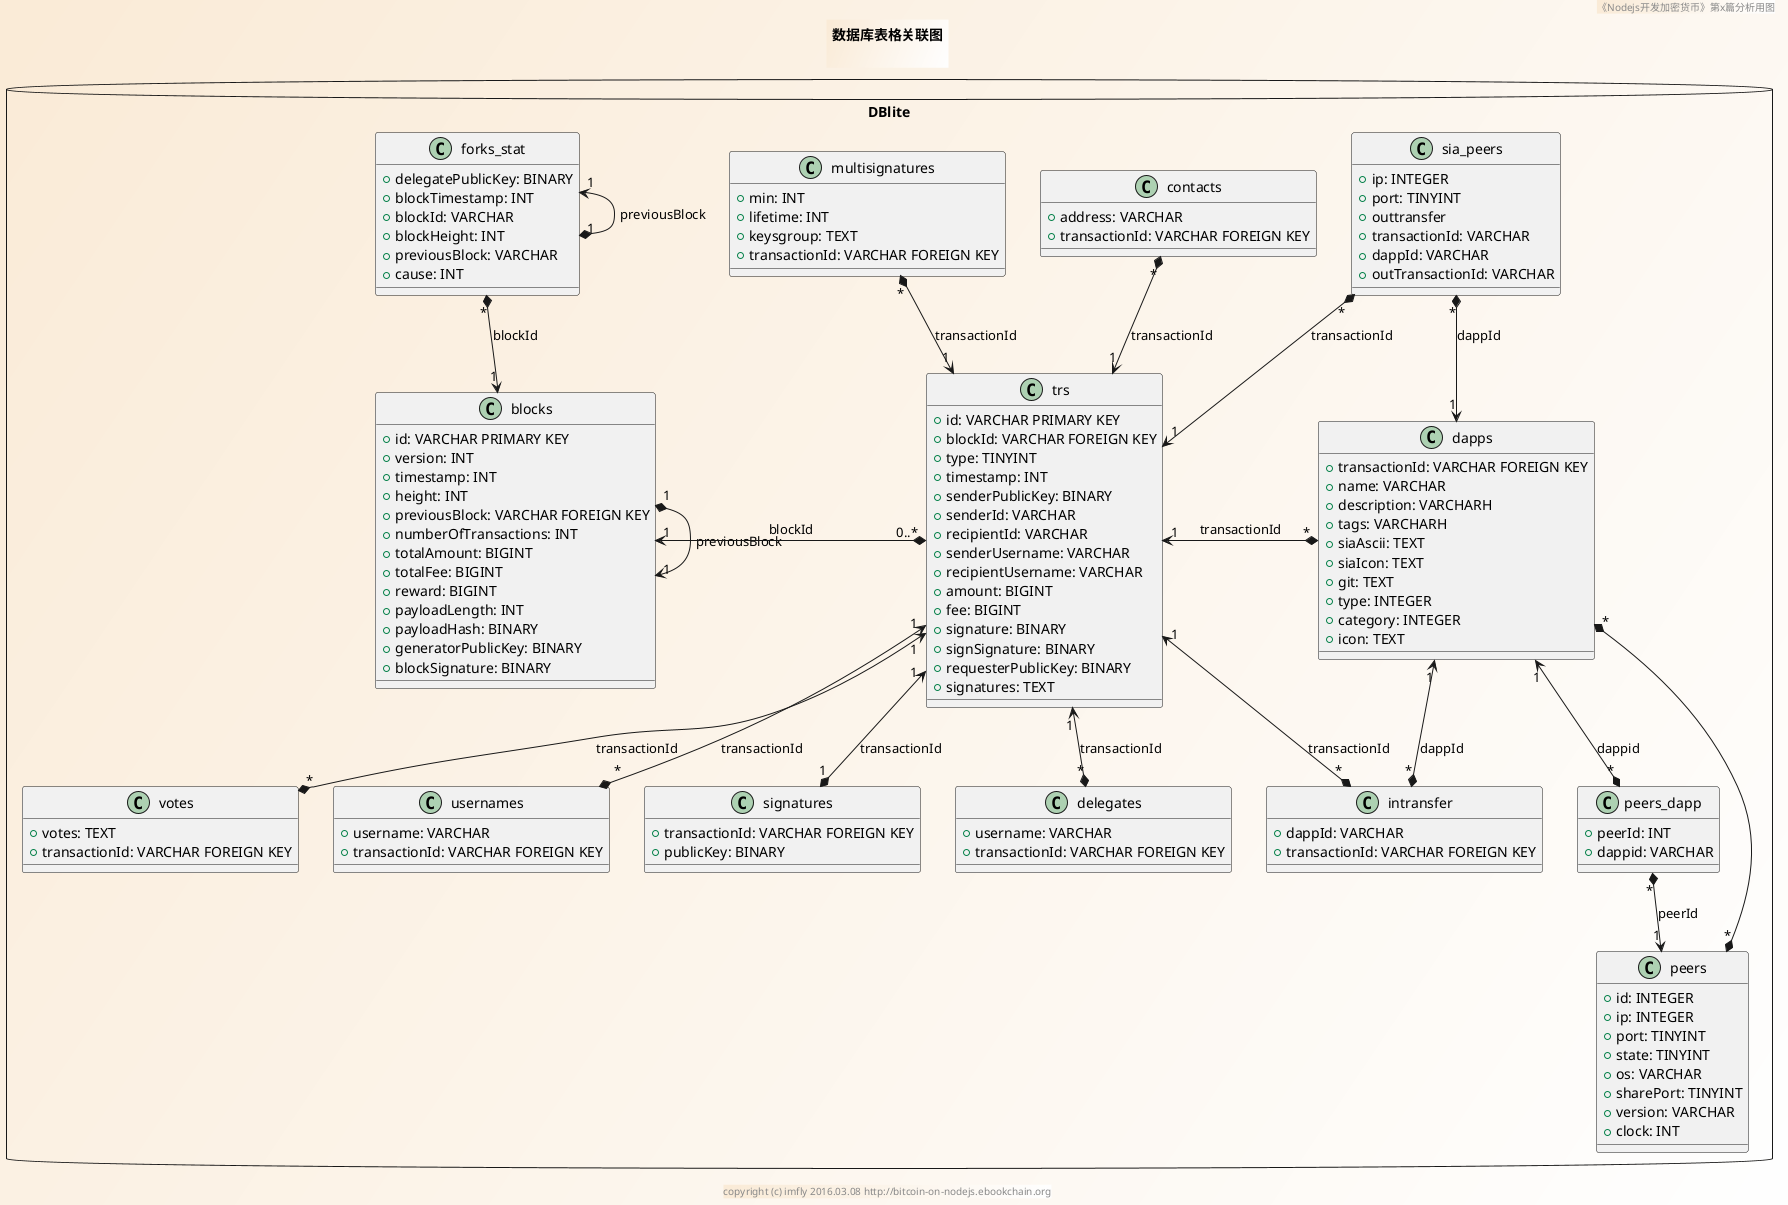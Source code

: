 @startuml ../../../styles/images/helpers/dblite/class.png
skinparam BorderColor #blue\9932CC
skinparam backgroundcolor AntiqueWhite/white

title
数据库表格关联图

end title
footer copyright (c) imfly 2016.03.08 http://bitcoin-on-nodejs.ebookchain.org
header 《Nodejs开发加密货币》第x篇分析用图

' modules/Peer.js
package DBlite <<Database>> {
  Class blocks {
    + id: VARCHAR PRIMARY KEY
    + version: INT
    + timestamp: INT
    + height: INT
    + previousBlock: VARCHAR FOREIGN KEY
    + numberOfTransactions: INT
    + totalAmount: BIGINT
    + totalFee: BIGINT
    + reward: BIGINT
    + payloadLength: INT
    + payloadHash: BINARY
    + generatorPublicKey: BINARY
    + blockSignature: BINARY
  }

  Class trs {
    +id: VARCHAR PRIMARY KEY
    +blockId: VARCHAR FOREIGN KEY
    +type: TINYINT
    +timestamp: INT
    +senderPublicKey: BINARY
    +senderId: VARCHAR
    +recipientId: VARCHAR
    +senderUsername: VARCHAR
    +recipientUsername: VARCHAR
    +amount: BIGINT
    +fee: BIGINT
    +signature: BINARY
    +signSignature: BINARY
    +requesterPublicKey: BINARY
    +signatures: TEXT
  }

  Class signatures {
    +transactionId: VARCHAR FOREIGN KEY
    +publicKey: BINARY
  }

  Class delegates {
    +username: VARCHAR
    +transactionId: VARCHAR FOREIGN KEY
  }

  Class votes {
    +votes: TEXT
    +transactionId: VARCHAR FOREIGN KEY
  }

  Class usernames {
    +username: VARCHAR
    +transactionId: VARCHAR FOREIGN KEY
  }

  Class contacts{
    +address: VARCHAR
    +transactionId: VARCHAR FOREIGN KEY
  }

  Class forks_stat {
    +delegatePublicKey: BINARY
    +blockTimestamp: INT
    +blockId: VARCHAR
    +blockHeight: INT
    +previousBlock: VARCHAR
    +cause: INT
  }

  Class multisignatures{
    +min: INT
    +lifetime: INT
    +keysgroup: TEXT
    +transactionId: VARCHAR FOREIGN KEY
  }

  Class dapps{
    +transactionId: VARCHAR FOREIGN KEY
    +name: VARCHAR
    +description: VARCHARH
    +tags: VARCHARH
    +siaAscii: TEXT
    +siaIcon: TEXT
    +git: TEXT
    +type: INTEGER
    +category: INTEGER
    +icon: TEXT
  }

  Class intransfer{
    +dappId: VARCHAR
    +transactionId: VARCHAR FOREIGN KEY
  }

  Class sia_peers{
    +ip: INTEGER
    +port: TINYINT
    +outtransfer
    +transactionId: VARCHAR
    +dappId: VARCHAR
    +outTransactionId: VARCHAR
  }

  Class peers{
    +id: INTEGER
    +ip: INTEGER
    +port: TINYINT
    +state: TINYINT
    +os: VARCHAR
    +sharePort: TINYINT
    +version: VARCHAR
    +clock: INT
  }

  Class peers_dapp{
    +peerId: INT
    +dappid: VARCHAR
  }

  ' relationship
    blocks "1" *-> "1" blocks: previousBlock
    trs "0..*" *-left-> "1" blocks: blockId
    forks_stat "*" *-down-> "1" blocks: blockId
    forks_stat "1" *-up-> "1" forks_stat: previousBlock
    signatures "1" *-up-> "1" trs: transactionId
    delegates "*" *-up-> "1" trs: transactionId
    votes "*" *-up-> "1" trs: transactionId
    usernames "*" *-up-> "1" trs: transactionId
    contacts "*" *-down-> "1" trs: transactionId
    multisignatures "*" *-down-> "1" trs: transactionId
    dapps "*" *-left-> "1" trs: transactionId
    intransfer "*" *-down-> "1" trs: transactionId
    sia_peers  "*" *-down-> "1" trs: transactionId
    intransfer "*" *-up-> "1" dapps: dappId
    sia_peers  "*" *-down-> "1" dapps: dappId
    peers "1" <-up-* "*" peers_dapp: peerId
    dapps "1" <-down-* "*" peers_dapp: dappid
    peers "*" *-left-* "*" dapps
}
@enduml
